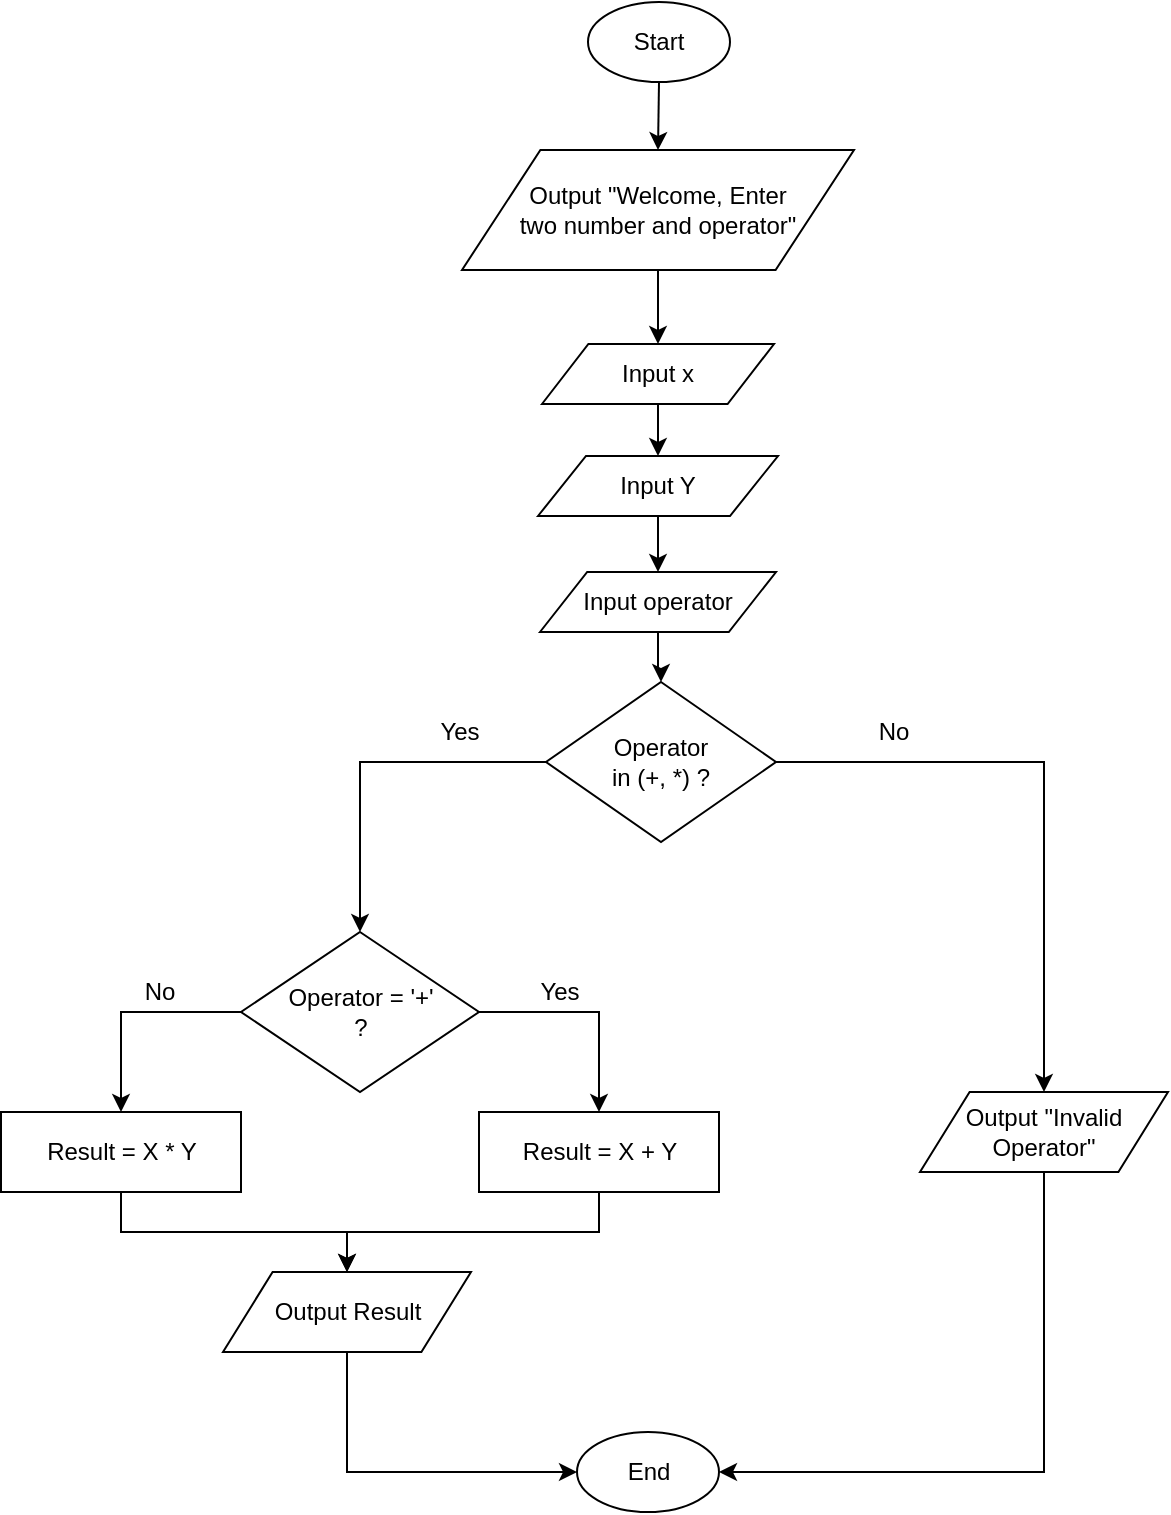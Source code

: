 <mxfile version="13.3.5" type="device"><diagram id="C5RBs43oDa-KdzZeNtuy" name="Page-1"><mxGraphModel dx="868" dy="465" grid="1" gridSize="10" guides="1" tooltips="1" connect="1" arrows="1" fold="1" page="1" pageScale="1" pageWidth="827" pageHeight="1169" math="0" shadow="0"><root><mxCell id="WIyWlLk6GJQsqaUBKTNV-0"/><mxCell id="WIyWlLk6GJQsqaUBKTNV-1" parent="WIyWlLk6GJQsqaUBKTNV-0"/><mxCell id="kR_14oy0Powxi0oe1zzE-45" style="edgeStyle=orthogonalEdgeStyle;rounded=0;orthogonalLoop=1;jettySize=auto;html=1;exitX=0.5;exitY=1;exitDx=0;exitDy=0;entryX=0.5;entryY=0;entryDx=0;entryDy=0;" parent="WIyWlLk6GJQsqaUBKTNV-1" source="kR_14oy0Powxi0oe1zzE-4" target="kR_14oy0Powxi0oe1zzE-6" edge="1"><mxGeometry relative="1" as="geometry"/></mxCell><mxCell id="kR_14oy0Powxi0oe1zzE-4" value="Input Y" style="shape=parallelogram;perimeter=parallelogramPerimeter;whiteSpace=wrap;html=1;" parent="WIyWlLk6GJQsqaUBKTNV-1" vertex="1"><mxGeometry x="359" y="472" width="120" height="30" as="geometry"/></mxCell><mxCell id="kR_14oy0Powxi0oe1zzE-6" value="Input operator" style="shape=parallelogram;perimeter=parallelogramPerimeter;whiteSpace=wrap;html=1;" parent="WIyWlLk6GJQsqaUBKTNV-1" vertex="1"><mxGeometry x="360" y="530" width="118" height="30" as="geometry"/></mxCell><mxCell id="kR_14oy0Powxi0oe1zzE-46" style="edgeStyle=orthogonalEdgeStyle;rounded=0;orthogonalLoop=1;jettySize=auto;html=1;exitX=0.5;exitY=1;exitDx=0;exitDy=0;entryX=0.5;entryY=0;entryDx=0;entryDy=0;" parent="WIyWlLk6GJQsqaUBKTNV-1" source="kR_14oy0Powxi0oe1zzE-0" target="kR_14oy0Powxi0oe1zzE-1" edge="1"><mxGeometry relative="1" as="geometry"/></mxCell><mxCell id="kR_14oy0Powxi0oe1zzE-0" value="Start" style="ellipse;whiteSpace=wrap;html=1;" parent="WIyWlLk6GJQsqaUBKTNV-1" vertex="1"><mxGeometry x="384" y="245" width="71" height="40" as="geometry"/></mxCell><mxCell id="kR_14oy0Powxi0oe1zzE-3" value="" style="edgeStyle=orthogonalEdgeStyle;rounded=0;orthogonalLoop=1;jettySize=auto;html=1;" parent="WIyWlLk6GJQsqaUBKTNV-1" source="kR_14oy0Powxi0oe1zzE-1" target="kR_14oy0Powxi0oe1zzE-2" edge="1"><mxGeometry relative="1" as="geometry"/></mxCell><mxCell id="kR_14oy0Powxi0oe1zzE-1" value="Output &quot;Welcome, Enter &lt;br&gt;two number and operator&quot;" style="shape=parallelogram;perimeter=parallelogramPerimeter;whiteSpace=wrap;html=1;" parent="WIyWlLk6GJQsqaUBKTNV-1" vertex="1"><mxGeometry x="321" y="319" width="196" height="60" as="geometry"/></mxCell><mxCell id="kR_14oy0Powxi0oe1zzE-5" value="" style="edgeStyle=orthogonalEdgeStyle;rounded=0;orthogonalLoop=1;jettySize=auto;html=1;" parent="WIyWlLk6GJQsqaUBKTNV-1" source="kR_14oy0Powxi0oe1zzE-2" target="kR_14oy0Powxi0oe1zzE-4" edge="1"><mxGeometry relative="1" as="geometry"/></mxCell><mxCell id="kR_14oy0Powxi0oe1zzE-2" value="Input x" style="shape=parallelogram;perimeter=parallelogramPerimeter;whiteSpace=wrap;html=1;" parent="WIyWlLk6GJQsqaUBKTNV-1" vertex="1"><mxGeometry x="361" y="416" width="116" height="30" as="geometry"/></mxCell><mxCell id="kR_14oy0Powxi0oe1zzE-9" style="edgeStyle=orthogonalEdgeStyle;rounded=0;orthogonalLoop=1;jettySize=auto;html=1;" parent="WIyWlLk6GJQsqaUBKTNV-1" source="kR_14oy0Powxi0oe1zzE-6" target="kR_14oy0Powxi0oe1zzE-8" edge="1"><mxGeometry relative="1" as="geometry"/></mxCell><mxCell id="kR_14oy0Powxi0oe1zzE-15" style="edgeStyle=orthogonalEdgeStyle;rounded=0;orthogonalLoop=1;jettySize=auto;html=1;entryX=0.5;entryY=0;entryDx=0;entryDy=0;" parent="WIyWlLk6GJQsqaUBKTNV-1" source="kR_14oy0Powxi0oe1zzE-8" target="kR_14oy0Powxi0oe1zzE-10" edge="1"><mxGeometry relative="1" as="geometry"><mxPoint x="500" y="625" as="targetPoint"/></mxGeometry></mxCell><mxCell id="JgajpJ3epkEult8v_VHa-1" style="edgeStyle=orthogonalEdgeStyle;rounded=0;orthogonalLoop=1;jettySize=auto;html=1;exitX=0;exitY=0.5;exitDx=0;exitDy=0;entryX=0.5;entryY=0;entryDx=0;entryDy=0;" edge="1" parent="WIyWlLk6GJQsqaUBKTNV-1" source="kR_14oy0Powxi0oe1zzE-8" target="kR_14oy0Powxi0oe1zzE-33"><mxGeometry relative="1" as="geometry"><mxPoint x="320" y="650" as="targetPoint"/></mxGeometry></mxCell><mxCell id="kR_14oy0Powxi0oe1zzE-8" value="Operator&lt;br&gt;in (+, *) ?" style="rhombus;whiteSpace=wrap;html=1;" parent="WIyWlLk6GJQsqaUBKTNV-1" vertex="1"><mxGeometry x="363" y="585" width="115" height="80" as="geometry"/></mxCell><mxCell id="kR_14oy0Powxi0oe1zzE-44" style="edgeStyle=orthogonalEdgeStyle;rounded=0;orthogonalLoop=1;jettySize=auto;html=1;exitX=0.5;exitY=1;exitDx=0;exitDy=0;entryX=1;entryY=0.5;entryDx=0;entryDy=0;" parent="WIyWlLk6GJQsqaUBKTNV-1" source="kR_14oy0Powxi0oe1zzE-10" target="kR_14oy0Powxi0oe1zzE-43" edge="1"><mxGeometry relative="1" as="geometry"/></mxCell><mxCell id="kR_14oy0Powxi0oe1zzE-10" value="Output &quot;Invalid Operator&quot;" style="shape=parallelogram;perimeter=parallelogramPerimeter;whiteSpace=wrap;html=1;" parent="WIyWlLk6GJQsqaUBKTNV-1" vertex="1"><mxGeometry x="550" y="790" width="124" height="40" as="geometry"/></mxCell><mxCell id="kR_14oy0Powxi0oe1zzE-18" value="Result = X * Y" style="rounded=0;whiteSpace=wrap;html=1;" parent="WIyWlLk6GJQsqaUBKTNV-1" vertex="1"><mxGeometry x="90.5" y="800" width="120" height="40" as="geometry"/></mxCell><mxCell id="kR_14oy0Powxi0oe1zzE-41" style="edgeStyle=orthogonalEdgeStyle;rounded=0;orthogonalLoop=1;jettySize=auto;html=1;exitX=0.5;exitY=1;exitDx=0;exitDy=0;" parent="WIyWlLk6GJQsqaUBKTNV-1" source="kR_14oy0Powxi0oe1zzE-19" target="kR_14oy0Powxi0oe1zzE-23" edge="1"><mxGeometry relative="1" as="geometry"/></mxCell><mxCell id="kR_14oy0Powxi0oe1zzE-19" value="&lt;span&gt;Result = X + Y&lt;/span&gt;" style="rounded=0;whiteSpace=wrap;html=1;" parent="WIyWlLk6GJQsqaUBKTNV-1" vertex="1"><mxGeometry x="329.5" y="800" width="120" height="40" as="geometry"/></mxCell><mxCell id="kR_14oy0Powxi0oe1zzE-32" style="edgeStyle=orthogonalEdgeStyle;rounded=0;orthogonalLoop=1;jettySize=auto;html=1;exitX=0.5;exitY=1;exitDx=0;exitDy=0;entryX=0;entryY=0.5;entryDx=0;entryDy=0;" parent="WIyWlLk6GJQsqaUBKTNV-1" source="kR_14oy0Powxi0oe1zzE-23" target="kR_14oy0Powxi0oe1zzE-43" edge="1"><mxGeometry relative="1" as="geometry"><mxPoint x="414" y="980" as="targetPoint"/></mxGeometry></mxCell><mxCell id="kR_14oy0Powxi0oe1zzE-23" value="Output Result" style="shape=parallelogram;perimeter=parallelogramPerimeter;whiteSpace=wrap;html=1;" parent="WIyWlLk6GJQsqaUBKTNV-1" vertex="1"><mxGeometry x="201.5" y="880" width="124" height="40" as="geometry"/></mxCell><mxCell id="kR_14oy0Powxi0oe1zzE-24" style="edgeStyle=orthogonalEdgeStyle;rounded=0;orthogonalLoop=1;jettySize=auto;html=1;exitX=0.5;exitY=1;exitDx=0;exitDy=0;" parent="WIyWlLk6GJQsqaUBKTNV-1" source="kR_14oy0Powxi0oe1zzE-19" target="kR_14oy0Powxi0oe1zzE-19" edge="1"><mxGeometry relative="1" as="geometry"/></mxCell><mxCell id="kR_14oy0Powxi0oe1zzE-26" style="edgeStyle=orthogonalEdgeStyle;rounded=0;orthogonalLoop=1;jettySize=auto;html=1;exitX=0.5;exitY=1;exitDx=0;exitDy=0;entryX=0.5;entryY=0;entryDx=0;entryDy=0;" parent="WIyWlLk6GJQsqaUBKTNV-1" source="kR_14oy0Powxi0oe1zzE-18" target="kR_14oy0Powxi0oe1zzE-23" edge="1"><mxGeometry relative="1" as="geometry"><mxPoint x="379.5" y="830" as="sourcePoint"/><mxPoint x="424.5" y="965" as="targetPoint"/></mxGeometry></mxCell><mxCell id="kR_14oy0Powxi0oe1zzE-27" style="edgeStyle=none;rounded=0;orthogonalLoop=1;jettySize=auto;html=1;exitX=0.5;exitY=1;exitDx=0;exitDy=0;" parent="WIyWlLk6GJQsqaUBKTNV-1" source="kR_14oy0Powxi0oe1zzE-19" target="kR_14oy0Powxi0oe1zzE-19" edge="1"><mxGeometry relative="1" as="geometry"/></mxCell><mxCell id="kR_14oy0Powxi0oe1zzE-35" style="edgeStyle=orthogonalEdgeStyle;rounded=0;orthogonalLoop=1;jettySize=auto;html=1;exitX=1;exitY=0.5;exitDx=0;exitDy=0;entryX=0.5;entryY=0;entryDx=0;entryDy=0;" parent="WIyWlLk6GJQsqaUBKTNV-1" source="kR_14oy0Powxi0oe1zzE-33" target="kR_14oy0Powxi0oe1zzE-19" edge="1"><mxGeometry relative="1" as="geometry"/></mxCell><mxCell id="kR_14oy0Powxi0oe1zzE-36" style="edgeStyle=orthogonalEdgeStyle;rounded=0;orthogonalLoop=1;jettySize=auto;html=1;exitX=0;exitY=0.5;exitDx=0;exitDy=0;" parent="WIyWlLk6GJQsqaUBKTNV-1" source="kR_14oy0Powxi0oe1zzE-33" target="kR_14oy0Powxi0oe1zzE-18" edge="1"><mxGeometry relative="1" as="geometry"/></mxCell><mxCell id="kR_14oy0Powxi0oe1zzE-33" value="Operator = '+'&lt;br&gt;?" style="rhombus;whiteSpace=wrap;html=1;" parent="WIyWlLk6GJQsqaUBKTNV-1" vertex="1"><mxGeometry x="210.5" y="710" width="119" height="80" as="geometry"/></mxCell><mxCell id="kR_14oy0Powxi0oe1zzE-39" value="No" style="text;html=1;strokeColor=none;fillColor=none;align=center;verticalAlign=middle;whiteSpace=wrap;rounded=0;" parent="WIyWlLk6GJQsqaUBKTNV-1" vertex="1"><mxGeometry x="149.5" y="730" width="40" height="20" as="geometry"/></mxCell><mxCell id="kR_14oy0Powxi0oe1zzE-40" value="Yes" style="text;html=1;strokeColor=none;fillColor=none;align=center;verticalAlign=middle;whiteSpace=wrap;rounded=0;" parent="WIyWlLk6GJQsqaUBKTNV-1" vertex="1"><mxGeometry x="349.5" y="730" width="40" height="20" as="geometry"/></mxCell><mxCell id="kR_14oy0Powxi0oe1zzE-43" value="End" style="ellipse;whiteSpace=wrap;html=1;" parent="WIyWlLk6GJQsqaUBKTNV-1" vertex="1"><mxGeometry x="378.5" y="960" width="71" height="40" as="geometry"/></mxCell><mxCell id="JgajpJ3epkEult8v_VHa-0" value="No" style="text;html=1;strokeColor=none;fillColor=none;align=center;verticalAlign=middle;whiteSpace=wrap;rounded=0;" vertex="1" parent="WIyWlLk6GJQsqaUBKTNV-1"><mxGeometry x="517" y="600" width="40" height="20" as="geometry"/></mxCell><mxCell id="JgajpJ3epkEult8v_VHa-2" value="Yes" style="text;html=1;strokeColor=none;fillColor=none;align=center;verticalAlign=middle;whiteSpace=wrap;rounded=0;" vertex="1" parent="WIyWlLk6GJQsqaUBKTNV-1"><mxGeometry x="300" y="600" width="40" height="20" as="geometry"/></mxCell></root></mxGraphModel></diagram></mxfile>